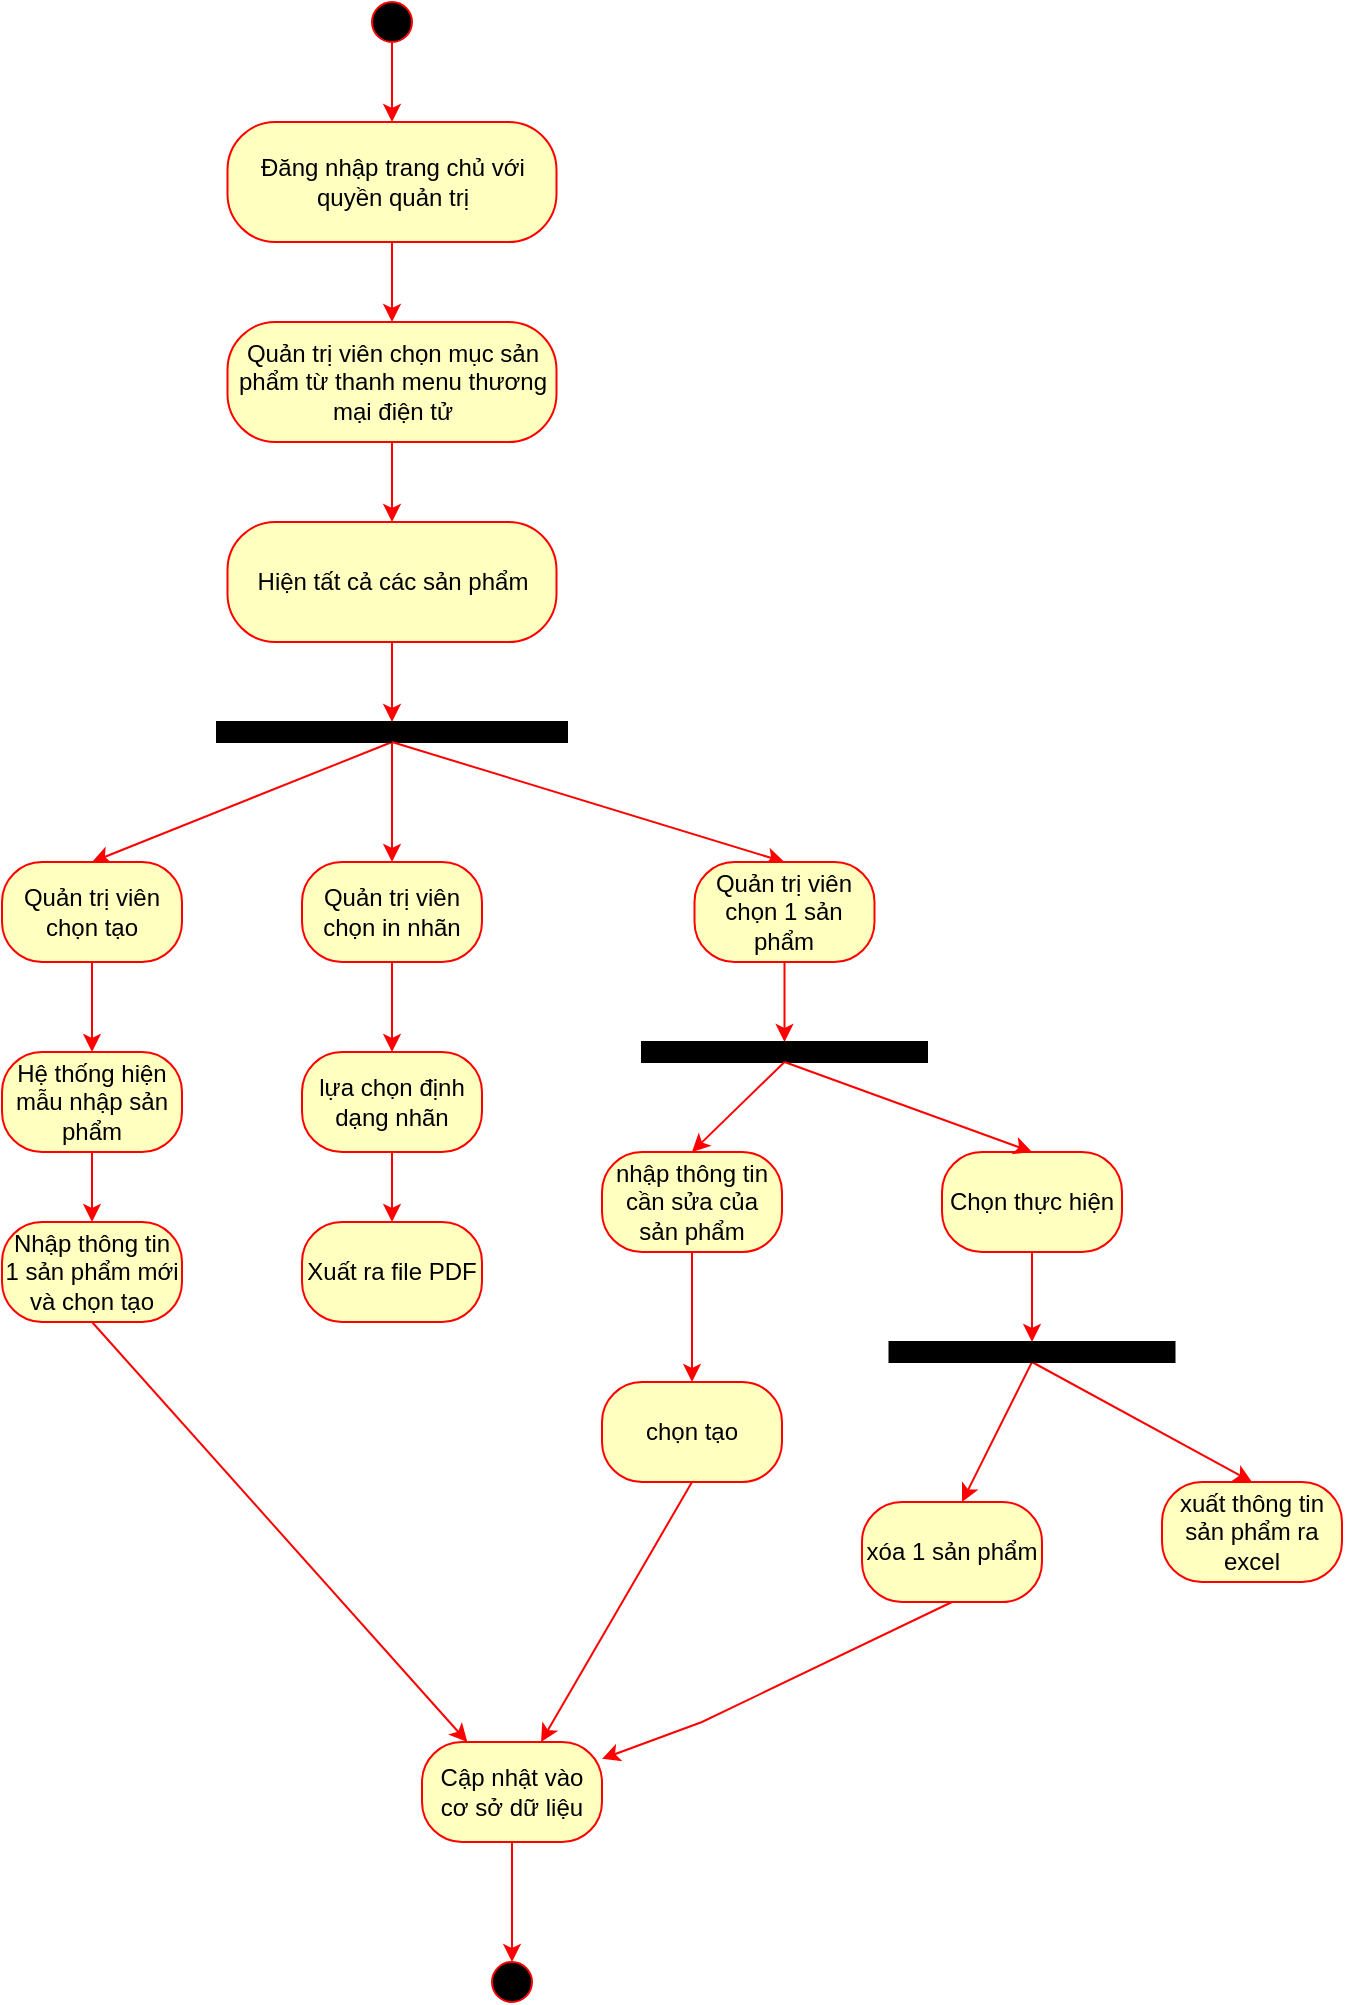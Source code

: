 <mxfile version="16.5.1" type="device"><diagram id="v_FSIVso9O_hSjh1sVHu" name="Trang-1"><mxGraphModel dx="1038" dy="689" grid="1" gridSize="10" guides="1" tooltips="1" connect="1" arrows="1" fold="1" page="1" pageScale="1" pageWidth="827" pageHeight="1169" math="0" shadow="0"><root><mxCell id="0"/><mxCell id="1" parent="0"/><mxCell id="kBFU2bydRc0t9-alZU2P-1" value="" style="ellipse;whiteSpace=wrap;html=1;aspect=fixed;strokeColor=#FF0000;fillColor=#000000;" parent="1" vertex="1"><mxGeometry x="325" y="60" width="20" height="20" as="geometry"/></mxCell><mxCell id="kBFU2bydRc0t9-alZU2P-2" value="" style="endArrow=classic;html=1;rounded=0;exitX=0.5;exitY=1;exitDx=0;exitDy=0;strokeColor=#FF0000;entryX=0.5;entryY=0;entryDx=0;entryDy=0;" parent="1" source="kBFU2bydRc0t9-alZU2P-1" target="kBFU2bydRc0t9-alZU2P-5" edge="1"><mxGeometry width="50" height="50" relative="1" as="geometry"><mxPoint x="380" y="230" as="sourcePoint"/><mxPoint x="404" y="130" as="targetPoint"/></mxGeometry></mxCell><mxCell id="kBFU2bydRc0t9-alZU2P-5" value="Đăng nhập trang chủ với quyền quản trị" style="rounded=1;whiteSpace=wrap;html=1;arcSize=40;fontColor=#000000;fillColor=#ffffc0;strokeColor=#ff0000;" parent="1" vertex="1"><mxGeometry x="252.75" y="120" width="164.5" height="60" as="geometry"/></mxCell><mxCell id="kBFU2bydRc0t9-alZU2P-6" value="" style="endArrow=classic;html=1;rounded=0;strokeColor=#FF0000;exitX=0.5;exitY=1;exitDx=0;exitDy=0;entryX=0.5;entryY=0;entryDx=0;entryDy=0;" parent="1" source="kBFU2bydRc0t9-alZU2P-5" target="kBFU2bydRc0t9-alZU2P-7" edge="1"><mxGeometry width="50" height="50" relative="1" as="geometry"><mxPoint x="380" y="180" as="sourcePoint"/><mxPoint x="400" y="230" as="targetPoint"/></mxGeometry></mxCell><mxCell id="kBFU2bydRc0t9-alZU2P-7" value="Quản trị viên chọn mục sản phẩm từ thanh menu thương mại điện tử" style="rounded=1;whiteSpace=wrap;html=1;arcSize=40;fontColor=#000000;fillColor=#ffffc0;strokeColor=#ff0000;" parent="1" vertex="1"><mxGeometry x="252.75" y="220" width="164.5" height="60" as="geometry"/></mxCell><mxCell id="kBFU2bydRc0t9-alZU2P-8" value="" style="endArrow=classic;html=1;rounded=0;strokeColor=#FF0000;exitX=0.5;exitY=1;exitDx=0;exitDy=0;entryX=0.5;entryY=0;entryDx=0;entryDy=0;" parent="1" source="kBFU2bydRc0t9-alZU2P-7" target="kBFU2bydRc0t9-alZU2P-9" edge="1"><mxGeometry width="50" height="50" relative="1" as="geometry"><mxPoint x="380" y="380" as="sourcePoint"/><mxPoint x="404" y="340" as="targetPoint"/></mxGeometry></mxCell><mxCell id="kBFU2bydRc0t9-alZU2P-9" value="Hiện tất cả các sản phẩm" style="rounded=1;whiteSpace=wrap;html=1;arcSize=40;fontColor=#000000;fillColor=#ffffc0;strokeColor=#ff0000;" parent="1" vertex="1"><mxGeometry x="252.75" y="320" width="164.5" height="60" as="geometry"/></mxCell><mxCell id="kBFU2bydRc0t9-alZU2P-10" value="" style="endArrow=classic;html=1;rounded=0;strokeColor=#FF0000;exitX=0.5;exitY=1;exitDx=0;exitDy=0;entryX=0.5;entryY=0;entryDx=0;entryDy=0;" parent="1" source="kBFU2bydRc0t9-alZU2P-9" target="kBFU2bydRc0t9-alZU2P-38" edge="1"><mxGeometry width="50" height="50" relative="1" as="geometry"><mxPoint x="380" y="470" as="sourcePoint"/><mxPoint x="404" y="440" as="targetPoint"/></mxGeometry></mxCell><mxCell id="kBFU2bydRc0t9-alZU2P-13" value="" style="endArrow=classic;html=1;rounded=0;strokeColor=#FF0000;fontSize=10;exitX=0.5;exitY=1;exitDx=0;exitDy=0;entryX=0.5;entryY=0;entryDx=0;entryDy=0;" parent="1" source="kBFU2bydRc0t9-alZU2P-38" target="kBFU2bydRc0t9-alZU2P-14" edge="1"><mxGeometry width="50" height="50" relative="1" as="geometry"><mxPoint x="387.5" y="455" as="sourcePoint"/><mxPoint x="310" y="500" as="targetPoint"/></mxGeometry></mxCell><mxCell id="kBFU2bydRc0t9-alZU2P-14" value="Quản trị viên chọn tạo" style="rounded=1;whiteSpace=wrap;html=1;arcSize=40;fontColor=#000000;fillColor=#ffffc0;strokeColor=#ff0000;" parent="1" vertex="1"><mxGeometry x="140" y="490" width="90" height="50" as="geometry"/></mxCell><mxCell id="kBFU2bydRc0t9-alZU2P-15" value="Quản trị viên chọn in nhãn&lt;span style=&quot;color: rgba(0, 0, 0, 0); font-family: monospace; font-size: 0px; text-align: start;&quot;&gt;%3CmxGraphModel%3E%3Croot%3E%3CmxCell%20id%3D%220%22%2F%3E%3CmxCell%20id%3D%221%22%20parent%3D%220%22%2F%3E%3CmxCell%20id%3D%222%22%20value%3D%22Ch%E1%BB%8Dn%20t%E1%BA%A1o%20s%E1%BA%A3n%20ph%E1%BA%A9m%22%20style%3D%22rounded%3D1%3BwhiteSpace%3Dwrap%3Bhtml%3D1%3BarcSize%3D40%3BfontColor%3D%23000000%3BfillColor%3D%23ffffc0%3BstrokeColor%3D%23ff0000%3B%22%20vertex%3D%221%22%20parent%3D%221%22%3E%3CmxGeometry%20x%3D%22200%22%20y%3D%22490%22%20width%3D%2290%22%20height%3D%2250%22%20as%3D%22geometry%22%2F%3E%3C%2FmxCell%3E%3C%2Froot%3E%3C%2FmxGraphModel%3E&lt;/span&gt;" style="rounded=1;whiteSpace=wrap;html=1;arcSize=40;fontColor=#000000;fillColor=#ffffc0;strokeColor=#ff0000;" parent="1" vertex="1"><mxGeometry x="290" y="490" width="90" height="50" as="geometry"/></mxCell><mxCell id="kBFU2bydRc0t9-alZU2P-16" value="Chọn thực hiện" style="rounded=1;whiteSpace=wrap;html=1;arcSize=40;fontColor=#000000;fillColor=#ffffc0;strokeColor=#ff0000;" parent="1" vertex="1"><mxGeometry x="610" y="635" width="90" height="50" as="geometry"/></mxCell><mxCell id="kBFU2bydRc0t9-alZU2P-17" value="" style="endArrow=classic;html=1;rounded=0;strokeColor=#FF0000;fontSize=10;exitX=0.5;exitY=1;exitDx=0;exitDy=0;entryX=0.5;entryY=0;entryDx=0;entryDy=0;" parent="1" source="kBFU2bydRc0t9-alZU2P-38" target="kBFU2bydRc0t9-alZU2P-15" edge="1"><mxGeometry width="50" height="50" relative="1" as="geometry"><mxPoint x="404" y="470" as="sourcePoint"/><mxPoint x="430" y="430" as="targetPoint"/></mxGeometry></mxCell><mxCell id="kBFU2bydRc0t9-alZU2P-19" value="" style="endArrow=classic;html=1;rounded=0;strokeColor=#FF0000;fontSize=10;exitX=0.5;exitY=1;exitDx=0;exitDy=0;entryX=0.5;entryY=0;entryDx=0;entryDy=0;" parent="1" source="kBFU2bydRc0t9-alZU2P-14" target="kBFU2bydRc0t9-alZU2P-20" edge="1"><mxGeometry width="50" height="50" relative="1" as="geometry"><mxPoint x="380" y="600" as="sourcePoint"/><mxPoint x="190" y="590" as="targetPoint"/></mxGeometry></mxCell><mxCell id="kBFU2bydRc0t9-alZU2P-20" value="Hệ thống hiện mẫu nhập sản phẩm&lt;span style=&quot;color: rgba(0, 0, 0, 0); font-family: monospace; font-size: 0px; text-align: start;&quot;&gt;%3CmxGraphModel%3E%3Croot%3E%3CmxCell%20id%3D%220%22%2F%3E%3CmxCell%20id%3D%221%22%20parent%3D%220%22%2F%3E%3CmxCell%20id%3D%222%22%20value%3D%22Ch%E1%BB%8Dn%20t%E1%BA%A1o%20s%E1%BA%A3n%20ph%E1%BA%A9m%22%20style%3D%22rounded%3D1%3BwhiteSpace%3Dwrap%3Bhtml%3D1%3BarcSize%3D40%3BfontColor%3D%23000000%3BfillColor%3D%23ffffc0%3BstrokeColor%3D%23ff0000%3B%22%20vertex%3D%221%22%20parent%3D%221%22%3E%3CmxGeometry%20x%3D%22200%22%20y%3D%22490%22%20width%3D%2290%22%20height%3D%2250%22%20as%3D%22geometry%22%2F%3E%3C%2FmxCell%3E%3C%2Froot%3E%3C%2FmxGraphModel%3E&lt;/span&gt;" style="rounded=1;whiteSpace=wrap;html=1;arcSize=40;fontColor=#000000;fillColor=#ffffc0;strokeColor=#ff0000;" parent="1" vertex="1"><mxGeometry x="140" y="585" width="90" height="50" as="geometry"/></mxCell><mxCell id="kBFU2bydRc0t9-alZU2P-21" value="" style="endArrow=classic;html=1;rounded=0;strokeColor=#FF0000;fontSize=10;exitX=0.5;exitY=1;exitDx=0;exitDy=0;entryX=0.5;entryY=0;entryDx=0;entryDy=0;" parent="1" source="kBFU2bydRc0t9-alZU2P-20" target="kBFU2bydRc0t9-alZU2P-22" edge="1"><mxGeometry width="50" height="50" relative="1" as="geometry"><mxPoint x="380" y="670" as="sourcePoint"/><mxPoint x="185" y="680" as="targetPoint"/></mxGeometry></mxCell><mxCell id="kBFU2bydRc0t9-alZU2P-22" value="Nhập thông tin 1 sản phẩm mới và chọn tạo" style="rounded=1;whiteSpace=wrap;html=1;arcSize=40;fontColor=#000000;fillColor=#ffffc0;strokeColor=#ff0000;" parent="1" vertex="1"><mxGeometry x="140" y="670" width="90" height="50" as="geometry"/></mxCell><mxCell id="kBFU2bydRc0t9-alZU2P-23" value="" style="endArrow=classic;html=1;rounded=0;strokeColor=#FF0000;fontSize=10;exitX=0.5;exitY=1;exitDx=0;exitDy=0;" parent="1" source="kBFU2bydRc0t9-alZU2P-22" target="kBFU2bydRc0t9-alZU2P-24" edge="1"><mxGeometry width="50" height="50" relative="1" as="geometry"><mxPoint x="380" y="670" as="sourcePoint"/><mxPoint x="185" y="760" as="targetPoint"/></mxGeometry></mxCell><mxCell id="kBFU2bydRc0t9-alZU2P-24" value="Cập nhật vào cơ sở dữ liệu" style="rounded=1;whiteSpace=wrap;html=1;arcSize=40;fontColor=#000000;fillColor=#ffffc0;strokeColor=#ff0000;" parent="1" vertex="1"><mxGeometry x="350" y="930" width="90" height="50" as="geometry"/></mxCell><mxCell id="kBFU2bydRc0t9-alZU2P-25" value="" style="endArrow=classic;html=1;rounded=0;strokeColor=#FF0000;fontSize=10;exitX=0.5;exitY=1;exitDx=0;exitDy=0;entryX=0.5;entryY=0;entryDx=0;entryDy=0;" parent="1" source="kBFU2bydRc0t9-alZU2P-15" target="kBFU2bydRc0t9-alZU2P-26" edge="1"><mxGeometry width="50" height="50" relative="1" as="geometry"><mxPoint x="380" y="610" as="sourcePoint"/><mxPoint x="405" y="660" as="targetPoint"/></mxGeometry></mxCell><mxCell id="kBFU2bydRc0t9-alZU2P-26" value="lựa chọn định dạng nhãn" style="rounded=1;whiteSpace=wrap;html=1;arcSize=40;fontColor=#000000;fillColor=#ffffc0;strokeColor=#ff0000;" parent="1" vertex="1"><mxGeometry x="290" y="585" width="90" height="50" as="geometry"/></mxCell><mxCell id="kBFU2bydRc0t9-alZU2P-27" value="" style="endArrow=classic;html=1;rounded=0;strokeColor=#FF0000;fontSize=10;exitX=0.5;exitY=1;exitDx=0;exitDy=0;entryX=0.5;entryY=0;entryDx=0;entryDy=0;" parent="1" source="kBFU2bydRc0t9-alZU2P-26" target="kBFU2bydRc0t9-alZU2P-28" edge="1"><mxGeometry width="50" height="50" relative="1" as="geometry"><mxPoint x="380" y="650" as="sourcePoint"/><mxPoint x="404" y="670" as="targetPoint"/></mxGeometry></mxCell><mxCell id="kBFU2bydRc0t9-alZU2P-28" value="Xuất ra file PDF" style="rounded=1;whiteSpace=wrap;html=1;arcSize=40;fontColor=#000000;fillColor=#ffffc0;strokeColor=#ff0000;" parent="1" vertex="1"><mxGeometry x="290" y="670" width="90" height="50" as="geometry"/></mxCell><mxCell id="kBFU2bydRc0t9-alZU2P-29" value="" style="endArrow=classic;html=1;rounded=0;strokeColor=#FF0000;fontSize=10;exitX=0.5;exitY=1;exitDx=0;exitDy=0;entryX=0.5;entryY=0;entryDx=0;entryDy=0;" parent="1" source="kBFU2bydRc0t9-alZU2P-16" target="kBFU2bydRc0t9-alZU2P-41" edge="1"><mxGeometry width="50" height="50" relative="1" as="geometry"><mxPoint x="380" y="650" as="sourcePoint"/><mxPoint x="675" y="597.5" as="targetPoint"/></mxGeometry></mxCell><mxCell id="kBFU2bydRc0t9-alZU2P-31" value="" style="endArrow=classic;html=1;rounded=0;strokeColor=#FF0000;fontSize=10;exitX=0.5;exitY=1;exitDx=0;exitDy=0;" parent="1" source="kBFU2bydRc0t9-alZU2P-41" edge="1"><mxGeometry width="50" height="50" relative="1" as="geometry"><mxPoint x="675" y="632.5" as="sourcePoint"/><mxPoint x="620" y="810" as="targetPoint"/></mxGeometry></mxCell><mxCell id="kBFU2bydRc0t9-alZU2P-32" value="" style="endArrow=classic;html=1;rounded=0;strokeColor=#FF0000;fontSize=10;exitX=0.5;exitY=1;exitDx=0;exitDy=0;entryX=0.5;entryY=0;entryDx=0;entryDy=0;" parent="1" source="kBFU2bydRc0t9-alZU2P-41" target="kBFU2bydRc0t9-alZU2P-35" edge="1"><mxGeometry width="50" height="50" relative="1" as="geometry"><mxPoint x="695" y="615.0" as="sourcePoint"/><mxPoint x="700" y="660" as="targetPoint"/><Array as="points"/></mxGeometry></mxCell><mxCell id="kBFU2bydRc0t9-alZU2P-33" value="xóa 1 sản phẩm" style="rounded=1;whiteSpace=wrap;html=1;arcSize=40;fontColor=#000000;fillColor=#ffffc0;strokeColor=#ff0000;" parent="1" vertex="1"><mxGeometry x="570" y="810" width="90" height="50" as="geometry"/></mxCell><mxCell id="kBFU2bydRc0t9-alZU2P-35" value="xuất thông tin sản phẩm ra excel" style="rounded=1;whiteSpace=wrap;html=1;arcSize=40;fontColor=#000000;fillColor=#ffffc0;strokeColor=#ff0000;" parent="1" vertex="1"><mxGeometry x="720" y="800" width="90" height="50" as="geometry"/></mxCell><mxCell id="kBFU2bydRc0t9-alZU2P-36" value="" style="endArrow=classic;html=1;rounded=0;strokeColor=#FF0000;fontSize=10;exitX=0.5;exitY=1;exitDx=0;exitDy=0;" parent="1" source="kBFU2bydRc0t9-alZU2P-33" target="kBFU2bydRc0t9-alZU2P-24" edge="1"><mxGeometry width="50" height="50" relative="1" as="geometry"><mxPoint x="380" y="820" as="sourcePoint"/><mxPoint x="430" y="770" as="targetPoint"/><Array as="points"><mxPoint x="490" y="920"/></Array></mxGeometry></mxCell><mxCell id="kBFU2bydRc0t9-alZU2P-38" value="" style="rounded=0;whiteSpace=wrap;html=1;strokeColor=#000000;fontSize=10;fillColor=#000000;" parent="1" vertex="1"><mxGeometry x="247.5" y="420" width="175" height="10" as="geometry"/></mxCell><mxCell id="kBFU2bydRc0t9-alZU2P-41" value="" style="rounded=0;whiteSpace=wrap;html=1;strokeColor=#000000;fontSize=10;fillColor=#000000;" parent="1" vertex="1"><mxGeometry x="583.75" y="730" width="142.5" height="10" as="geometry"/></mxCell><mxCell id="kBFU2bydRc0t9-alZU2P-42" value="" style="endArrow=classic;html=1;rounded=0;strokeColor=#FF0000;fontSize=10;exitX=0.5;exitY=1;exitDx=0;exitDy=0;entryX=0.5;entryY=0;entryDx=0;entryDy=0;" parent="1" source="kBFU2bydRc0t9-alZU2P-38" target="kBFU2bydRc0t9-alZU2P-43" edge="1"><mxGeometry width="50" height="50" relative="1" as="geometry"><mxPoint x="380" y="570" as="sourcePoint"/><mxPoint x="470" y="490" as="targetPoint"/></mxGeometry></mxCell><mxCell id="kBFU2bydRc0t9-alZU2P-43" value="Quản trị viên chọn 1 sản phẩm" style="rounded=1;whiteSpace=wrap;html=1;arcSize=40;fontColor=#000000;fillColor=#ffffc0;strokeColor=#ff0000;" parent="1" vertex="1"><mxGeometry x="486.25" y="490" width="90" height="50" as="geometry"/></mxCell><mxCell id="kBFU2bydRc0t9-alZU2P-44" value="" style="endArrow=classic;html=1;rounded=0;strokeColor=#FF0000;fontSize=10;exitX=0.5;exitY=1;exitDx=0;exitDy=0;entryX=0.5;entryY=0;entryDx=0;entryDy=0;" parent="1" source="kBFU2bydRc0t9-alZU2P-43" target="kBFU2bydRc0t9-alZU2P-45" edge="1"><mxGeometry width="50" height="50" relative="1" as="geometry"><mxPoint x="380" y="560" as="sourcePoint"/><mxPoint x="475" y="580" as="targetPoint"/></mxGeometry></mxCell><mxCell id="kBFU2bydRc0t9-alZU2P-45" value="" style="rounded=0;whiteSpace=wrap;html=1;strokeColor=#000000;fontSize=10;fillColor=#000000;" parent="1" vertex="1"><mxGeometry x="460" y="580" width="142.5" height="10" as="geometry"/></mxCell><mxCell id="kBFU2bydRc0t9-alZU2P-46" value="" style="endArrow=classic;html=1;rounded=0;strokeColor=#FF0000;fontSize=10;entryX=0.5;entryY=0;entryDx=0;entryDy=0;exitX=0.5;exitY=1;exitDx=0;exitDy=0;" parent="1" source="kBFU2bydRc0t9-alZU2P-45" target="kBFU2bydRc0t9-alZU2P-16" edge="1"><mxGeometry width="50" height="50" relative="1" as="geometry"><mxPoint x="531" y="590" as="sourcePoint"/><mxPoint x="430" y="580" as="targetPoint"/></mxGeometry></mxCell><mxCell id="kBFU2bydRc0t9-alZU2P-48" value="" style="endArrow=classic;html=1;rounded=0;strokeColor=#FF0000;fontSize=10;exitX=0.5;exitY=1;exitDx=0;exitDy=0;entryX=0.5;entryY=0;entryDx=0;entryDy=0;" parent="1" source="kBFU2bydRc0t9-alZU2P-45" target="kBFU2bydRc0t9-alZU2P-49" edge="1"><mxGeometry width="50" height="50" relative="1" as="geometry"><mxPoint x="510" y="605" as="sourcePoint"/><mxPoint x="490" y="640" as="targetPoint"/></mxGeometry></mxCell><mxCell id="kBFU2bydRc0t9-alZU2P-49" value="nhập thông tin cần sửa của sản phẩm" style="rounded=1;whiteSpace=wrap;html=1;arcSize=40;fontColor=#000000;fillColor=#ffffc0;strokeColor=#ff0000;" parent="1" vertex="1"><mxGeometry x="440" y="635" width="90" height="50" as="geometry"/></mxCell><mxCell id="kBFU2bydRc0t9-alZU2P-50" value="" style="endArrow=classic;html=1;rounded=0;strokeColor=#FF0000;fontSize=10;exitX=0.5;exitY=1;exitDx=0;exitDy=0;entryX=0.5;entryY=0;entryDx=0;entryDy=0;" parent="1" source="kBFU2bydRc0t9-alZU2P-49" target="kBFU2bydRc0t9-alZU2P-51" edge="1"><mxGeometry width="50" height="50" relative="1" as="geometry"><mxPoint x="420" y="680" as="sourcePoint"/><mxPoint x="485" y="760" as="targetPoint"/></mxGeometry></mxCell><mxCell id="kBFU2bydRc0t9-alZU2P-51" value="chọn tạo" style="rounded=1;whiteSpace=wrap;html=1;arcSize=40;fontColor=#000000;fillColor=#ffffc0;strokeColor=#ff0000;" parent="1" vertex="1"><mxGeometry x="440" y="750" width="90" height="50" as="geometry"/></mxCell><mxCell id="kBFU2bydRc0t9-alZU2P-52" value="" style="endArrow=classic;html=1;rounded=0;strokeColor=#FF0000;fontSize=10;exitX=0.5;exitY=1;exitDx=0;exitDy=0;" parent="1" source="kBFU2bydRc0t9-alZU2P-51" target="kBFU2bydRc0t9-alZU2P-24" edge="1"><mxGeometry width="50" height="50" relative="1" as="geometry"><mxPoint x="420" y="760" as="sourcePoint"/><mxPoint x="470" y="710" as="targetPoint"/></mxGeometry></mxCell><mxCell id="kBFU2bydRc0t9-alZU2P-53" value="" style="ellipse;whiteSpace=wrap;html=1;aspect=fixed;strokeColor=#FF0000;fillColor=#000000;" parent="1" vertex="1"><mxGeometry x="385" y="1040" width="20" height="20" as="geometry"/></mxCell><mxCell id="kBFU2bydRc0t9-alZU2P-54" value="" style="endArrow=classic;html=1;rounded=0;strokeColor=#FF0000;fontSize=10;exitX=0.5;exitY=1;exitDx=0;exitDy=0;entryX=0.5;entryY=0;entryDx=0;entryDy=0;" parent="1" source="kBFU2bydRc0t9-alZU2P-24" target="kBFU2bydRc0t9-alZU2P-53" edge="1"><mxGeometry width="50" height="50" relative="1" as="geometry"><mxPoint x="420" y="1020" as="sourcePoint"/><mxPoint x="470" y="970" as="targetPoint"/></mxGeometry></mxCell></root></mxGraphModel></diagram></mxfile>
